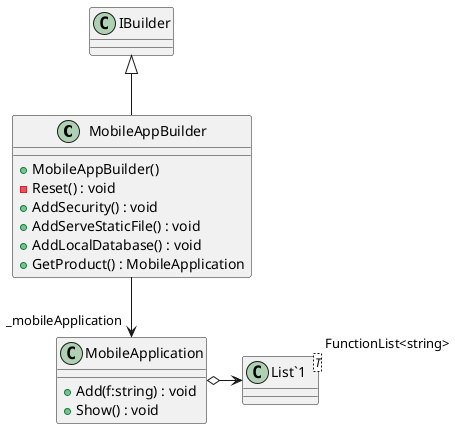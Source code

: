 @startuml
class MobileAppBuilder {
    + MobileAppBuilder()
    - Reset() : void
    + AddSecurity() : void
    + AddServeStaticFile() : void
    + AddLocalDatabase() : void
    + GetProduct() : MobileApplication
}
class MobileApplication {
    + Add(f:string) : void
    + Show() : void
}
class "List`1"<T> {
}
IBuilder <|-- MobileAppBuilder
MobileAppBuilder --> "_mobileApplication" MobileApplication
MobileApplication o-> "FunctionList<string>" "List`1"
@enduml

